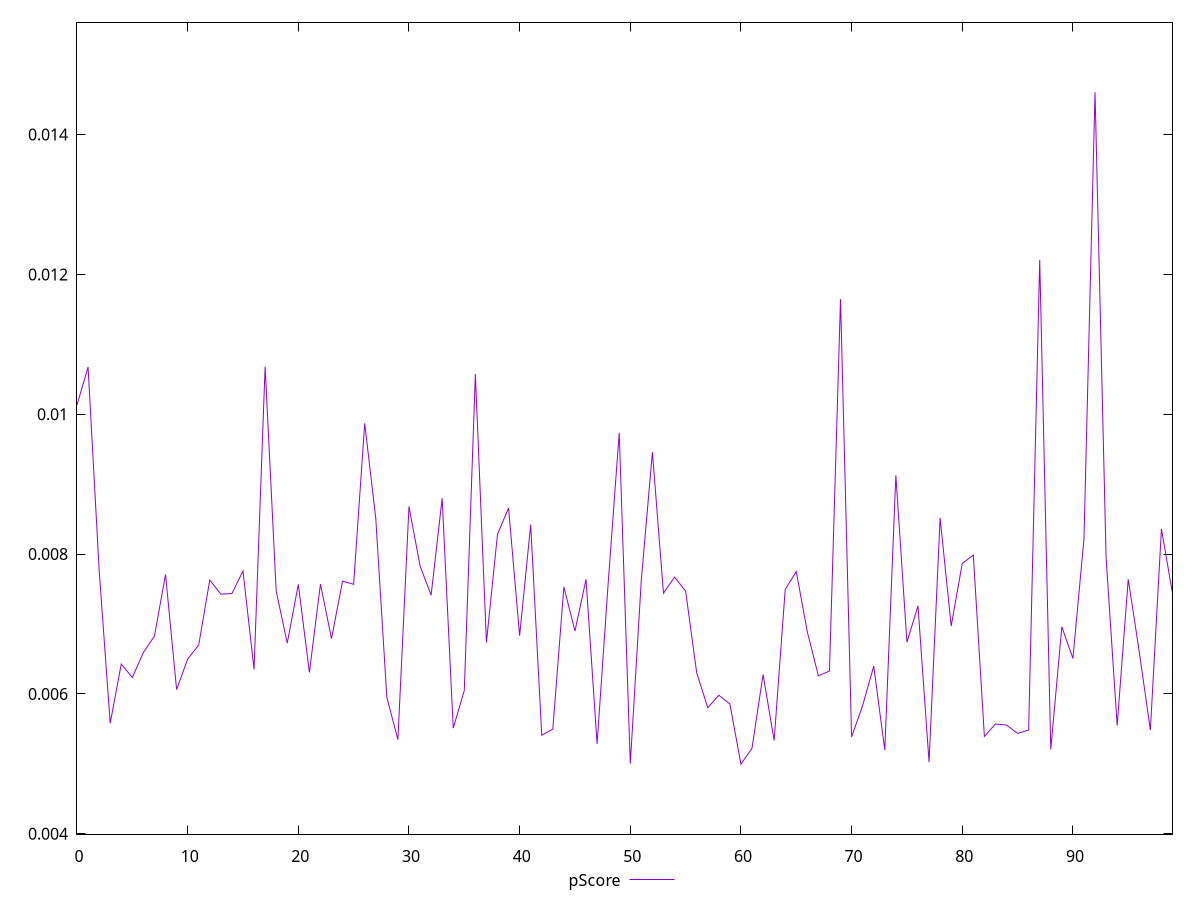 reset

$pScore <<EOF
0 0.010133557991540143
1 0.010674568342613044
2 0.007778665093162329
3 0.0055807903148898386
4 0.006427248657061735
5 0.006235347928975454
6 0.006592822252742658
7 0.00682718685526762
8 0.007708357222379947
9 0.006062963220697215
10 0.0064976110108232454
11 0.0067014484128140595
12 0.0076299451562534815
13 0.007426933338544273
14 0.007436235858896356
15 0.00775789551495365
16 0.00635222979215444
17 0.010679125088480235
18 0.007472117472115514
19 0.006727683384745664
20 0.007566404928579296
21 0.006307915103861417
22 0.0075709756142200435
23 0.0067916310837422555
24 0.007614094014793793
25 0.007567987243939367
26 0.009869986505747885
27 0.00851042004051622
28 0.005953034700427351
29 0.005346379945899704
30 0.008680212705316492
31 0.007833704867807711
32 0.007411341030448104
33 0.008798822010810725
34 0.0055112894718582495
35 0.006050385112665202
36 0.01057402888521275
37 0.006736864169593182
38 0.008283395511061775
39 0.0086587919369438
40 0.006832065711504132
41 0.008421832598489276
42 0.005409349271039365
43 0.005497421171775152
44 0.007531234839579126
45 0.00689958393897977
46 0.007639865047735672
47 0.0052858844168579555
48 0.007579547054834435
49 0.009734478047019268
50 0.005003531893076396
51 0.007634785656562004
52 0.009457534641153564
53 0.007441247372210635
54 0.007670250647655363
55 0.007471935927969353
56 0.006304916933691784
57 0.0058035431482550415
58 0.005980783598141193
59 0.005857402017794666
60 0.0049955059118846346
61 0.005224567893493792
62 0.006278232694864605
63 0.0053365158555878645
64 0.007494189609778101
65 0.0077497696832593554
66 0.006888366587736727
67 0.006258987901144875
68 0.0063275317655097085
69 0.0116451589223725
70 0.005386029112848356
71 0.005835615710084785
72 0.006398091464178246
73 0.005198207418779688
74 0.009126471487305776
75 0.0067391716675874735
76 0.007259495306402741
77 0.005026143284373064
78 0.008517185583047537
79 0.006971253914768549
80 0.007866369329025291
81 0.00798638363480092
82 0.005393527574553025
83 0.005569947823560628
84 0.005556163449645268
85 0.005436349040130406
86 0.005484143206613057
87 0.012207424299313596
88 0.0052060862512953165
89 0.006961749753668922
90 0.00650751180135517
91 0.008217324499253609
92 0.014604908480738865
93 0.007945952280191348
94 0.005548919658933393
95 0.007639694107682338
96 0.006599177965317837
97 0.005484235828447537
98 0.008359300291312433
99 0.0074383697082726075
EOF

set key outside below
set xrange [0:99]
set yrange [0.0039955059118846345:0.015604908480738866]
set trange [0.0039955059118846345:0.015604908480738866]
set terminal svg size 640, 500 enhanced background rgb 'white'
set output "reports/report_00033_2021-03-01T14-23-16.841Z/largest-contentful-paint/samples/astro-inner/pScore/values.svg"

plot $pScore title "pScore" with line

reset
